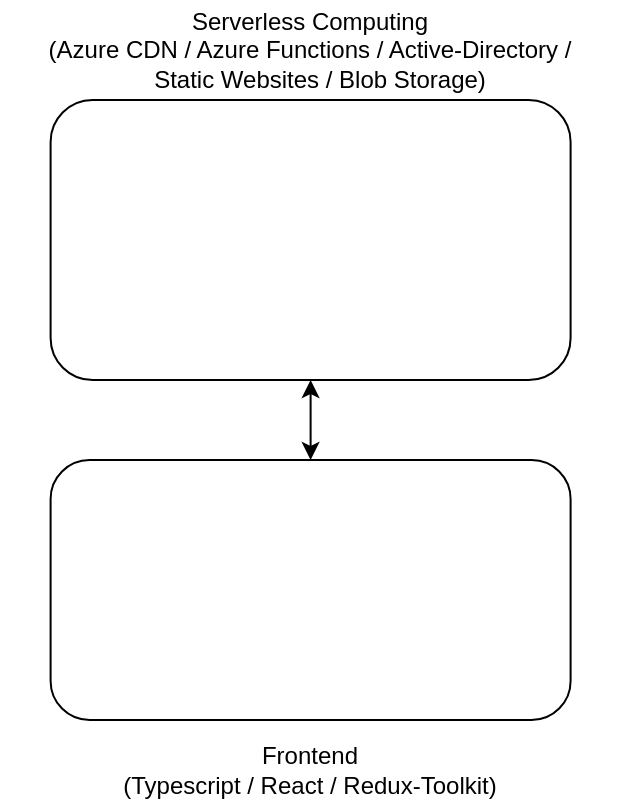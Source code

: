 <mxfile version="18.1.2" type="device"><diagram id="WE2i-Z_nSeFppuY58rrA" name="Page-1"><mxGraphModel dx="868" dy="390" grid="1" gridSize="10" guides="1" tooltips="1" connect="1" arrows="1" fold="1" page="1" pageScale="1" pageWidth="827" pageHeight="1169" math="0" shadow="0"><root><mxCell id="0"/><mxCell id="1" parent="0"/><mxCell id="j1YfF6UBeU5ERMWckMts-1" value="" style="rounded=1;whiteSpace=wrap;html=1;" vertex="1" parent="1"><mxGeometry x="274.3" y="450" width="260" height="130" as="geometry"/></mxCell><mxCell id="j1YfF6UBeU5ERMWckMts-2" value="" style="rounded=1;whiteSpace=wrap;html=1;" vertex="1" parent="1"><mxGeometry x="274.3" y="270" width="260" height="140" as="geometry"/></mxCell><mxCell id="j1YfF6UBeU5ERMWckMts-4" value="Serverless Computing&lt;br&gt;(Azure CDN&amp;nbsp;/ Azure Functions / Active-Directory /&lt;br&gt;&amp;nbsp; &amp;nbsp;Static Websites / Blob Storage)" style="text;html=1;strokeColor=none;fillColor=none;align=center;verticalAlign=middle;whiteSpace=wrap;rounded=0;" vertex="1" parent="1"><mxGeometry x="249.3" y="220" width="310" height="50" as="geometry"/></mxCell><mxCell id="j1YfF6UBeU5ERMWckMts-6" value="" style="shape=image;verticalLabelPosition=bottom;labelBackgroundColor=default;verticalAlign=top;aspect=fixed;imageAspect=0;image=https://adatum.no/wp-content/uploads/2017/03/AzurecdnWordpress.png;" vertex="1" parent="1"><mxGeometry x="280" y="286.5" width="76.19" height="40" as="geometry"/></mxCell><mxCell id="j1YfF6UBeU5ERMWckMts-13" value="" style="shape=image;verticalLabelPosition=bottom;labelBackgroundColor=default;verticalAlign=top;aspect=fixed;imageAspect=0;image=https://seeklogo.com/images/A/azure-active-directory-logo-9F290C9300-seeklogo.com.png;" vertex="1" parent="1"><mxGeometry x="460" y="280" width="58.24" height="53" as="geometry"/></mxCell><mxCell id="j1YfF6UBeU5ERMWckMts-15" value="" style="shape=image;verticalLabelPosition=bottom;labelBackgroundColor=default;verticalAlign=top;aspect=fixed;imageAspect=0;image=https://miro.medium.com/max/300/1*z2kJtj6ZJCIAAv6Ky6wVdw.png;" vertex="1" parent="1"><mxGeometry x="371.05" y="273.25" width="66.5" height="66.5" as="geometry"/></mxCell><mxCell id="j1YfF6UBeU5ERMWckMts-18" value="" style="shape=image;verticalLabelPosition=bottom;labelBackgroundColor=default;verticalAlign=top;aspect=fixed;imageAspect=0;image=https://www.goatly.net/images/post/static-web-apps-icon.png;" vertex="1" parent="1"><mxGeometry x="330" y="343.19" width="56" height="56" as="geometry"/></mxCell><mxCell id="j1YfF6UBeU5ERMWckMts-19" value="" style="shape=image;verticalLabelPosition=bottom;labelBackgroundColor=default;verticalAlign=top;aspect=fixed;imageAspect=0;image=https://www.jasoft.org/Blog/image.axd?picture=/2018/azure-storage-blob-logo.png;" vertex="1" parent="1"><mxGeometry x="424.3" y="339.75" width="62.88" height="62.88" as="geometry"/></mxCell><mxCell id="j1YfF6UBeU5ERMWckMts-20" value="" style="endArrow=classic;startArrow=classic;html=1;rounded=0;entryX=0.5;entryY=1;entryDx=0;entryDy=0;exitX=0.5;exitY=0;exitDx=0;exitDy=0;" edge="1" parent="1" source="j1YfF6UBeU5ERMWckMts-1" target="j1YfF6UBeU5ERMWckMts-2"><mxGeometry width="50" height="50" relative="1" as="geometry"><mxPoint x="290" y="440" as="sourcePoint"/><mxPoint x="340" y="390" as="targetPoint"/></mxGeometry></mxCell><mxCell id="j1YfF6UBeU5ERMWckMts-3" value="Frontend&lt;br&gt;(Typescript / React / Redux-Toolkit)" style="text;html=1;strokeColor=none;fillColor=none;align=center;verticalAlign=middle;whiteSpace=wrap;rounded=0;" vertex="1" parent="1"><mxGeometry x="299.3" y="590" width="210" height="30" as="geometry"/></mxCell><mxCell id="j1YfF6UBeU5ERMWckMts-23" value="" style="shape=image;verticalLabelPosition=bottom;labelBackgroundColor=default;verticalAlign=top;aspect=fixed;imageAspect=0;image=https://upload.wikimedia.org/wikipedia/commons/thumb/4/4c/Typescript_logo_2020.svg/1024px-Typescript_logo_2020.svg.png;" vertex="1" parent="1"><mxGeometry x="296.19" y="485" width="60" height="60" as="geometry"/></mxCell><mxCell id="j1YfF6UBeU5ERMWckMts-25" value="" style="shape=image;verticalLabelPosition=bottom;labelBackgroundColor=default;verticalAlign=top;aspect=fixed;imageAspect=0;image=https://cdn1.iconfinder.com/data/icons/programing-development-8/24/react_logo-512.png;" vertex="1" parent="1"><mxGeometry x="371.05" y="483.5" width="66" height="66" as="geometry"/></mxCell><mxCell id="j1YfF6UBeU5ERMWckMts-26" value="" style="shape=image;verticalLabelPosition=bottom;labelBackgroundColor=default;verticalAlign=top;aspect=fixed;imageAspect=0;image=http://assets.stickpng.com/images/5848309bcef1014c0b5e4a9a.png;" vertex="1" parent="1"><mxGeometry x="452.19" y="482" width="66.05" height="63" as="geometry"/></mxCell></root></mxGraphModel></diagram></mxfile>